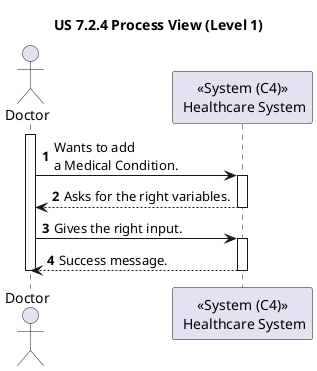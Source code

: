 @startuml
'https://plantuml.com/sequence-diagram

title "US 7.2.4 Process View (Level 1)"

autonumber

actor Doctor
participant "<<System (C4)>>\n Healthcare System" as SYS

activate Doctor
Doctor -> SYS : Wants to add\na Medical Condition.
activate SYS

SYS --> Doctor : Asks for the right variables.
deactivate SYS

Doctor -> SYS : Gives the right input.
activate SYS

SYS --> Doctor : Success message.
deactivate SYS

deactivate Doctor
deactivate SYS
@enduml